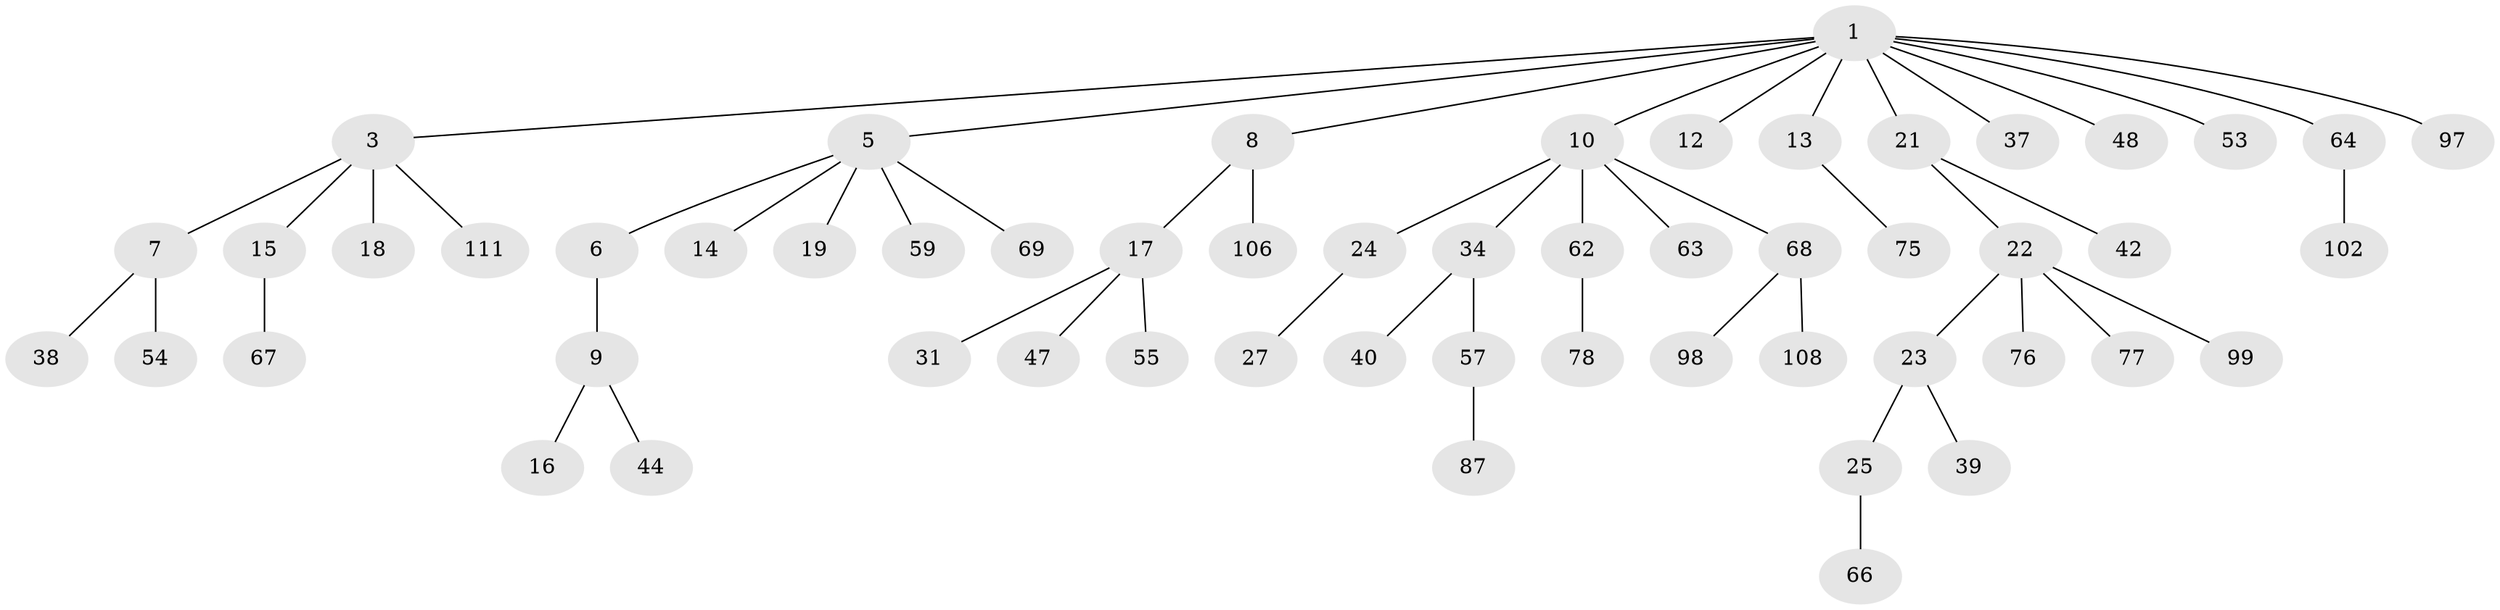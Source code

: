 // original degree distribution, {7: 0.03571428571428571, 4: 0.05357142857142857, 3: 0.13392857142857142, 6: 0.008928571428571428, 2: 0.25892857142857145, 1: 0.5, 5: 0.008928571428571428}
// Generated by graph-tools (version 1.1) at 2025/15/03/09/25 04:15:38]
// undirected, 56 vertices, 55 edges
graph export_dot {
graph [start="1"]
  node [color=gray90,style=filled];
  1 [super="+2"];
  3 [super="+4"];
  5;
  6;
  7 [super="+26"];
  8;
  9 [super="+20"];
  10 [super="+82+11"];
  12 [super="+90"];
  13 [super="+29"];
  14;
  15 [super="+103"];
  16;
  17 [super="+28"];
  18;
  19;
  21 [super="+79+52+32+56+33"];
  22 [super="+83+51"];
  23 [super="+93"];
  24 [super="+65"];
  25 [super="+30"];
  27;
  31 [super="+60"];
  34 [super="+36+101"];
  37 [super="+95"];
  38 [super="+45+58"];
  39 [super="+80"];
  40 [super="+41"];
  42 [super="+86"];
  44 [super="+61"];
  47;
  48 [super="+104"];
  53;
  54;
  55;
  57 [super="+71"];
  59;
  62;
  63;
  64;
  66;
  67 [super="+81"];
  68 [super="+74"];
  69;
  75 [super="+85+88"];
  76;
  77;
  78;
  87;
  97;
  98;
  99;
  102;
  106;
  108;
  111;
  1 -- 3;
  1 -- 10;
  1 -- 12;
  1 -- 53;
  1 -- 64;
  1 -- 97;
  1 -- 48;
  1 -- 37;
  1 -- 5;
  1 -- 21;
  1 -- 8;
  1 -- 13;
  3 -- 7;
  3 -- 18;
  3 -- 15;
  3 -- 111;
  5 -- 6;
  5 -- 14;
  5 -- 19;
  5 -- 59;
  5 -- 69;
  6 -- 9;
  7 -- 38;
  7 -- 54;
  8 -- 17;
  8 -- 106;
  9 -- 16;
  9 -- 44;
  10 -- 34;
  10 -- 68;
  10 -- 24;
  10 -- 62;
  10 -- 63;
  13 -- 75;
  15 -- 67;
  17 -- 47;
  17 -- 31;
  17 -- 55;
  21 -- 22;
  21 -- 42;
  22 -- 23;
  22 -- 99;
  22 -- 76;
  22 -- 77;
  23 -- 25;
  23 -- 39;
  24 -- 27;
  25 -- 66;
  34 -- 40;
  34 -- 57;
  57 -- 87;
  62 -- 78;
  64 -- 102;
  68 -- 108;
  68 -- 98;
}
